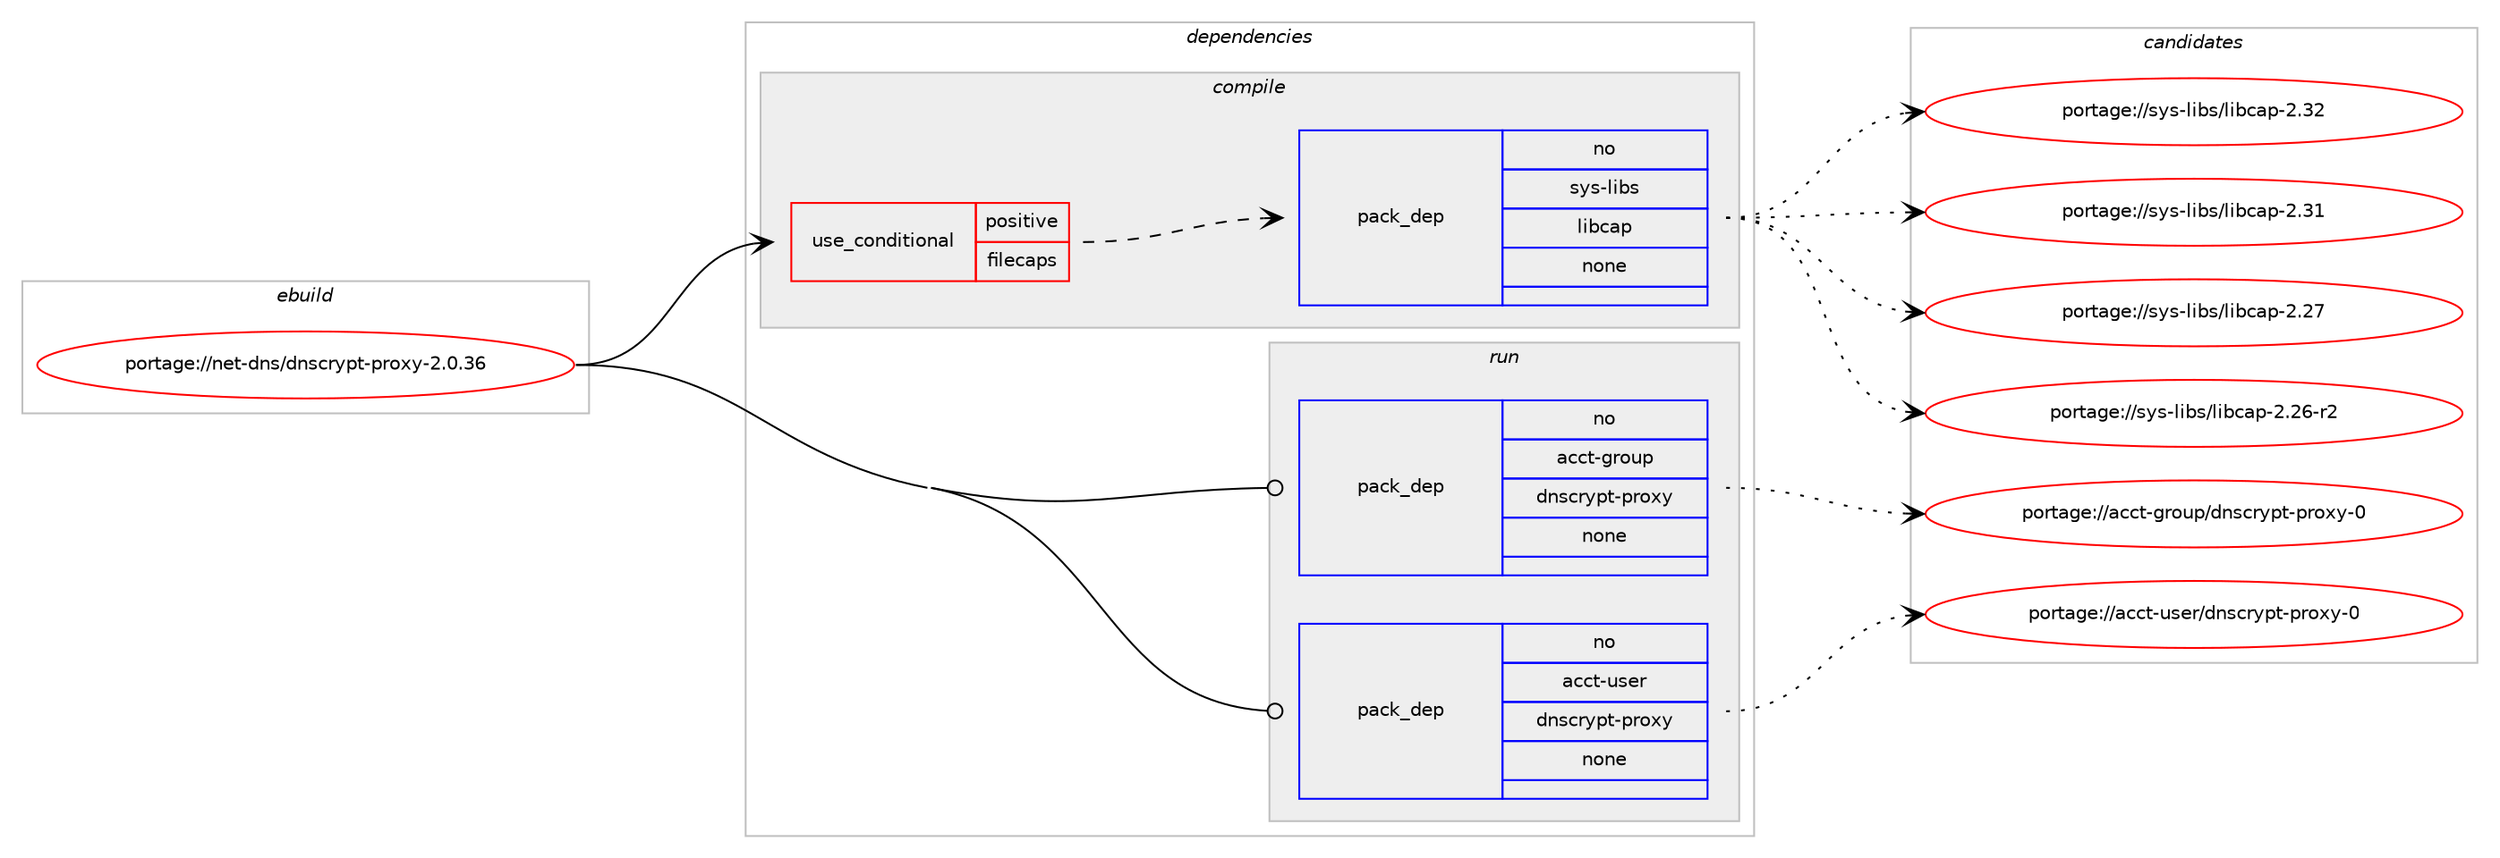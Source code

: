 digraph prolog {

# *************
# Graph options
# *************

newrank=true;
concentrate=true;
compound=true;
graph [rankdir=LR,fontname=Helvetica,fontsize=10,ranksep=1.5];#, ranksep=2.5, nodesep=0.2];
edge  [arrowhead=vee];
node  [fontname=Helvetica,fontsize=10];

# **********
# The ebuild
# **********

subgraph cluster_leftcol {
color=gray;
rank=same;
label=<<i>ebuild</i>>;
id [label="portage://net-dns/dnscrypt-proxy-2.0.36", color=red, width=4, href="../net-dns/dnscrypt-proxy-2.0.36.svg"];
}

# ****************
# The dependencies
# ****************

subgraph cluster_midcol {
color=gray;
label=<<i>dependencies</i>>;
subgraph cluster_compile {
fillcolor="#eeeeee";
style=filled;
label=<<i>compile</i>>;
subgraph cond19254 {
dependency88625 [label=<<TABLE BORDER="0" CELLBORDER="1" CELLSPACING="0" CELLPADDING="4"><TR><TD ROWSPAN="3" CELLPADDING="10">use_conditional</TD></TR><TR><TD>positive</TD></TR><TR><TD>filecaps</TD></TR></TABLE>>, shape=none, color=red];
subgraph pack67715 {
dependency88626 [label=<<TABLE BORDER="0" CELLBORDER="1" CELLSPACING="0" CELLPADDING="4" WIDTH="220"><TR><TD ROWSPAN="6" CELLPADDING="30">pack_dep</TD></TR><TR><TD WIDTH="110">no</TD></TR><TR><TD>sys-libs</TD></TR><TR><TD>libcap</TD></TR><TR><TD>none</TD></TR><TR><TD></TD></TR></TABLE>>, shape=none, color=blue];
}
dependency88625:e -> dependency88626:w [weight=20,style="dashed",arrowhead="vee"];
}
id:e -> dependency88625:w [weight=20,style="solid",arrowhead="vee"];
}
subgraph cluster_compileandrun {
fillcolor="#eeeeee";
style=filled;
label=<<i>compile and run</i>>;
}
subgraph cluster_run {
fillcolor="#eeeeee";
style=filled;
label=<<i>run</i>>;
subgraph pack67716 {
dependency88627 [label=<<TABLE BORDER="0" CELLBORDER="1" CELLSPACING="0" CELLPADDING="4" WIDTH="220"><TR><TD ROWSPAN="6" CELLPADDING="30">pack_dep</TD></TR><TR><TD WIDTH="110">no</TD></TR><TR><TD>acct-group</TD></TR><TR><TD>dnscrypt-proxy</TD></TR><TR><TD>none</TD></TR><TR><TD></TD></TR></TABLE>>, shape=none, color=blue];
}
id:e -> dependency88627:w [weight=20,style="solid",arrowhead="odot"];
subgraph pack67717 {
dependency88628 [label=<<TABLE BORDER="0" CELLBORDER="1" CELLSPACING="0" CELLPADDING="4" WIDTH="220"><TR><TD ROWSPAN="6" CELLPADDING="30">pack_dep</TD></TR><TR><TD WIDTH="110">no</TD></TR><TR><TD>acct-user</TD></TR><TR><TD>dnscrypt-proxy</TD></TR><TR><TD>none</TD></TR><TR><TD></TD></TR></TABLE>>, shape=none, color=blue];
}
id:e -> dependency88628:w [weight=20,style="solid",arrowhead="odot"];
}
}

# **************
# The candidates
# **************

subgraph cluster_choices {
rank=same;
color=gray;
label=<<i>candidates</i>>;

subgraph choice67715 {
color=black;
nodesep=1;
choice1151211154510810598115471081059899971124550465150 [label="portage://sys-libs/libcap-2.32", color=red, width=4,href="../sys-libs/libcap-2.32.svg"];
choice1151211154510810598115471081059899971124550465149 [label="portage://sys-libs/libcap-2.31", color=red, width=4,href="../sys-libs/libcap-2.31.svg"];
choice1151211154510810598115471081059899971124550465055 [label="portage://sys-libs/libcap-2.27", color=red, width=4,href="../sys-libs/libcap-2.27.svg"];
choice11512111545108105981154710810598999711245504650544511450 [label="portage://sys-libs/libcap-2.26-r2", color=red, width=4,href="../sys-libs/libcap-2.26-r2.svg"];
dependency88626:e -> choice1151211154510810598115471081059899971124550465150:w [style=dotted,weight="100"];
dependency88626:e -> choice1151211154510810598115471081059899971124550465149:w [style=dotted,weight="100"];
dependency88626:e -> choice1151211154510810598115471081059899971124550465055:w [style=dotted,weight="100"];
dependency88626:e -> choice11512111545108105981154710810598999711245504650544511450:w [style=dotted,weight="100"];
}
subgraph choice67716 {
color=black;
nodesep=1;
choice979999116451031141111171124710011011599114121112116451121141111201214548 [label="portage://acct-group/dnscrypt-proxy-0", color=red, width=4,href="../acct-group/dnscrypt-proxy-0.svg"];
dependency88627:e -> choice979999116451031141111171124710011011599114121112116451121141111201214548:w [style=dotted,weight="100"];
}
subgraph choice67717 {
color=black;
nodesep=1;
choice979999116451171151011144710011011599114121112116451121141111201214548 [label="portage://acct-user/dnscrypt-proxy-0", color=red, width=4,href="../acct-user/dnscrypt-proxy-0.svg"];
dependency88628:e -> choice979999116451171151011144710011011599114121112116451121141111201214548:w [style=dotted,weight="100"];
}
}

}
